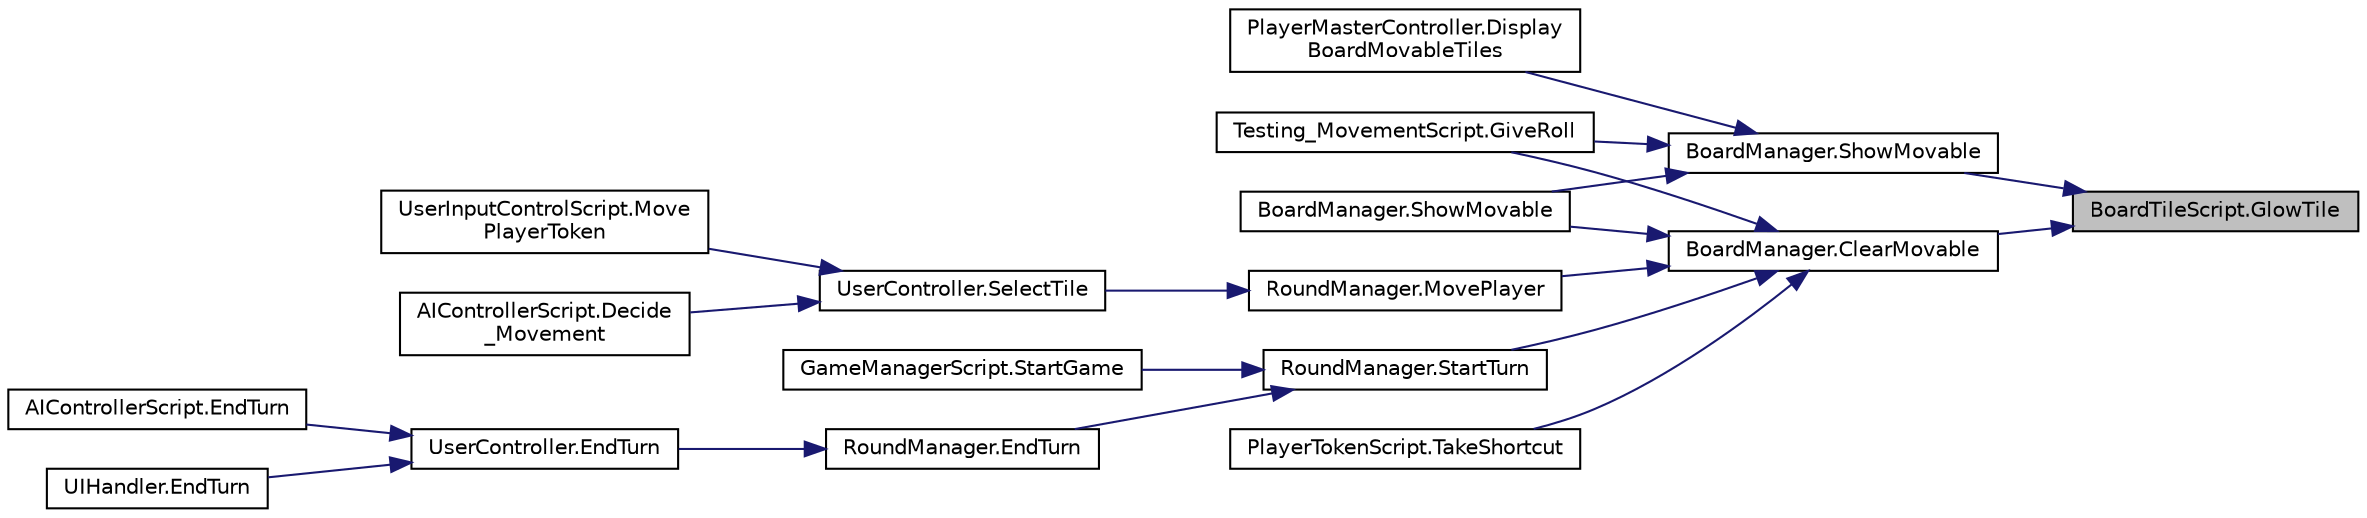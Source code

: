 digraph "BoardTileScript.GlowTile"
{
 // LATEX_PDF_SIZE
  edge [fontname="Helvetica",fontsize="10",labelfontname="Helvetica",labelfontsize="10"];
  node [fontname="Helvetica",fontsize="10",shape=record];
  rankdir="RL";
  Node1 [label="BoardTileScript.GlowTile",height=0.2,width=0.4,color="black", fillcolor="grey75", style="filled", fontcolor="black",tooltip="setting the glow on the tile"];
  Node1 -> Node2 [dir="back",color="midnightblue",fontsize="10",style="solid"];
  Node2 [label="BoardManager.ClearMovable",height=0.2,width=0.4,color="black", fillcolor="white", style="filled",URL="$class_board_manager.html#a653d38723d03f890d38a1b68a855c569",tooltip=" "];
  Node2 -> Node3 [dir="back",color="midnightblue",fontsize="10",style="solid"];
  Node3 [label="Testing_MovementScript.GiveRoll",height=0.2,width=0.4,color="black", fillcolor="white", style="filled",URL="$class_testing___movement_script.html#a8bd90f3857ba3610ef23e0a5d7e4879a",tooltip="give a select value for the player roll"];
  Node2 -> Node4 [dir="back",color="midnightblue",fontsize="10",style="solid"];
  Node4 [label="RoundManager.MovePlayer",height=0.2,width=0.4,color="black", fillcolor="white", style="filled",URL="$class_round_manager.html#adfd4f66436e06c12a25c9236b629f369",tooltip="moving the current player to the selected tile"];
  Node4 -> Node5 [dir="back",color="midnightblue",fontsize="10",style="solid"];
  Node5 [label="UserController.SelectTile",height=0.2,width=0.4,color="black", fillcolor="white", style="filled",URL="$class_user_controller.html#af896aefe0262e0d8f07fa5f18592877d",tooltip=" "];
  Node5 -> Node6 [dir="back",color="midnightblue",fontsize="10",style="solid"];
  Node6 [label="AIControllerScript.Decide\l_Movement",height=0.2,width=0.4,color="black", fillcolor="white", style="filled",URL="$class_a_i_controller_script.html#af04897fa0ae4ed5e472dea79bce8d7df",tooltip="Decides where the AI should move to this should match the flow chart of the AI"];
  Node5 -> Node7 [dir="back",color="midnightblue",fontsize="10",style="solid"];
  Node7 [label="UserInputControlScript.Move\lPlayerToken",height=0.2,width=0.4,color="black", fillcolor="white", style="filled",URL="$class_user_input_control_script.html#a13be570929e27dad6d3d452ccd5f52eb",tooltip="move player token to the tile the cursor is on"];
  Node2 -> Node8 [dir="back",color="midnightblue",fontsize="10",style="solid"];
  Node8 [label="BoardManager.ShowMovable",height=0.2,width=0.4,color="black", fillcolor="white", style="filled",URL="$class_board_manager.html#a7607382dac3371733cee2f30a8ba6f25",tooltip=" "];
  Node2 -> Node9 [dir="back",color="midnightblue",fontsize="10",style="solid"];
  Node9 [label="RoundManager.StartTurn",height=0.2,width=0.4,color="black", fillcolor="white", style="filled",URL="$class_round_manager.html#acf644ae21a6f9ebc2a476fc8603e18fc",tooltip="Method for starting the turn"];
  Node9 -> Node10 [dir="back",color="midnightblue",fontsize="10",style="solid"];
  Node10 [label="RoundManager.EndTurn",height=0.2,width=0.4,color="black", fillcolor="white", style="filled",URL="$class_round_manager.html#a29177f2e27c6c4af55dfa3c48d67cfb0",tooltip="Ending the turn. Returns the next player"];
  Node10 -> Node11 [dir="back",color="midnightblue",fontsize="10",style="solid"];
  Node11 [label="UserController.EndTurn",height=0.2,width=0.4,color="black", fillcolor="white", style="filled",URL="$class_user_controller.html#ab90611f541e20c125133d09b62407f41",tooltip=" "];
  Node11 -> Node12 [dir="back",color="midnightblue",fontsize="10",style="solid"];
  Node12 [label="AIControllerScript.EndTurn",height=0.2,width=0.4,color="black", fillcolor="white", style="filled",URL="$class_a_i_controller_script.html#a9c386cf1258ad897c9a1068804f07ba0",tooltip="have AI to end turn"];
  Node11 -> Node13 [dir="back",color="midnightblue",fontsize="10",style="solid"];
  Node13 [label="UIHandler.EndTurn",height=0.2,width=0.4,color="black", fillcolor="white", style="filled",URL="$class_u_i_handler.html#acc06a1dab8566d9e14f7ab3ae1ffea93",tooltip=" "];
  Node9 -> Node14 [dir="back",color="midnightblue",fontsize="10",style="solid"];
  Node14 [label="GameManagerScript.StartGame",height=0.2,width=0.4,color="black", fillcolor="white", style="filled",URL="$class_game_manager_script.html#a12cbaf1ff00804887619c07c7267cf31",tooltip="starting and initialing the game and it's components"];
  Node2 -> Node15 [dir="back",color="midnightblue",fontsize="10",style="solid"];
  Node15 [label="PlayerTokenScript.TakeShortcut",height=0.2,width=0.4,color="black", fillcolor="white", style="filled",URL="$class_player_token_script.html#acadae9824e11bd147d2c65cbb86ea89d",tooltip=" "];
  Node1 -> Node16 [dir="back",color="midnightblue",fontsize="10",style="solid"];
  Node16 [label="BoardManager.ShowMovable",height=0.2,width=0.4,color="black", fillcolor="white", style="filled",URL="$class_board_manager.html#ad6679de327b4f4b736f06d0d549b72a0",tooltip="mark and showwhich tile the player can move to"];
  Node16 -> Node17 [dir="back",color="midnightblue",fontsize="10",style="solid"];
  Node17 [label="PlayerMasterController.Display\lBoardMovableTiles",height=0.2,width=0.4,color="black", fillcolor="white", style="filled",URL="$class_player_master_controller.html#ac150dd296b7ff1b7b5a856cbdf5af8bf",tooltip="calls the boardManager to display all the tiles that it can move to according to the range of it's mo..."];
  Node16 -> Node3 [dir="back",color="midnightblue",fontsize="10",style="solid"];
  Node16 -> Node8 [dir="back",color="midnightblue",fontsize="10",style="solid"];
}
